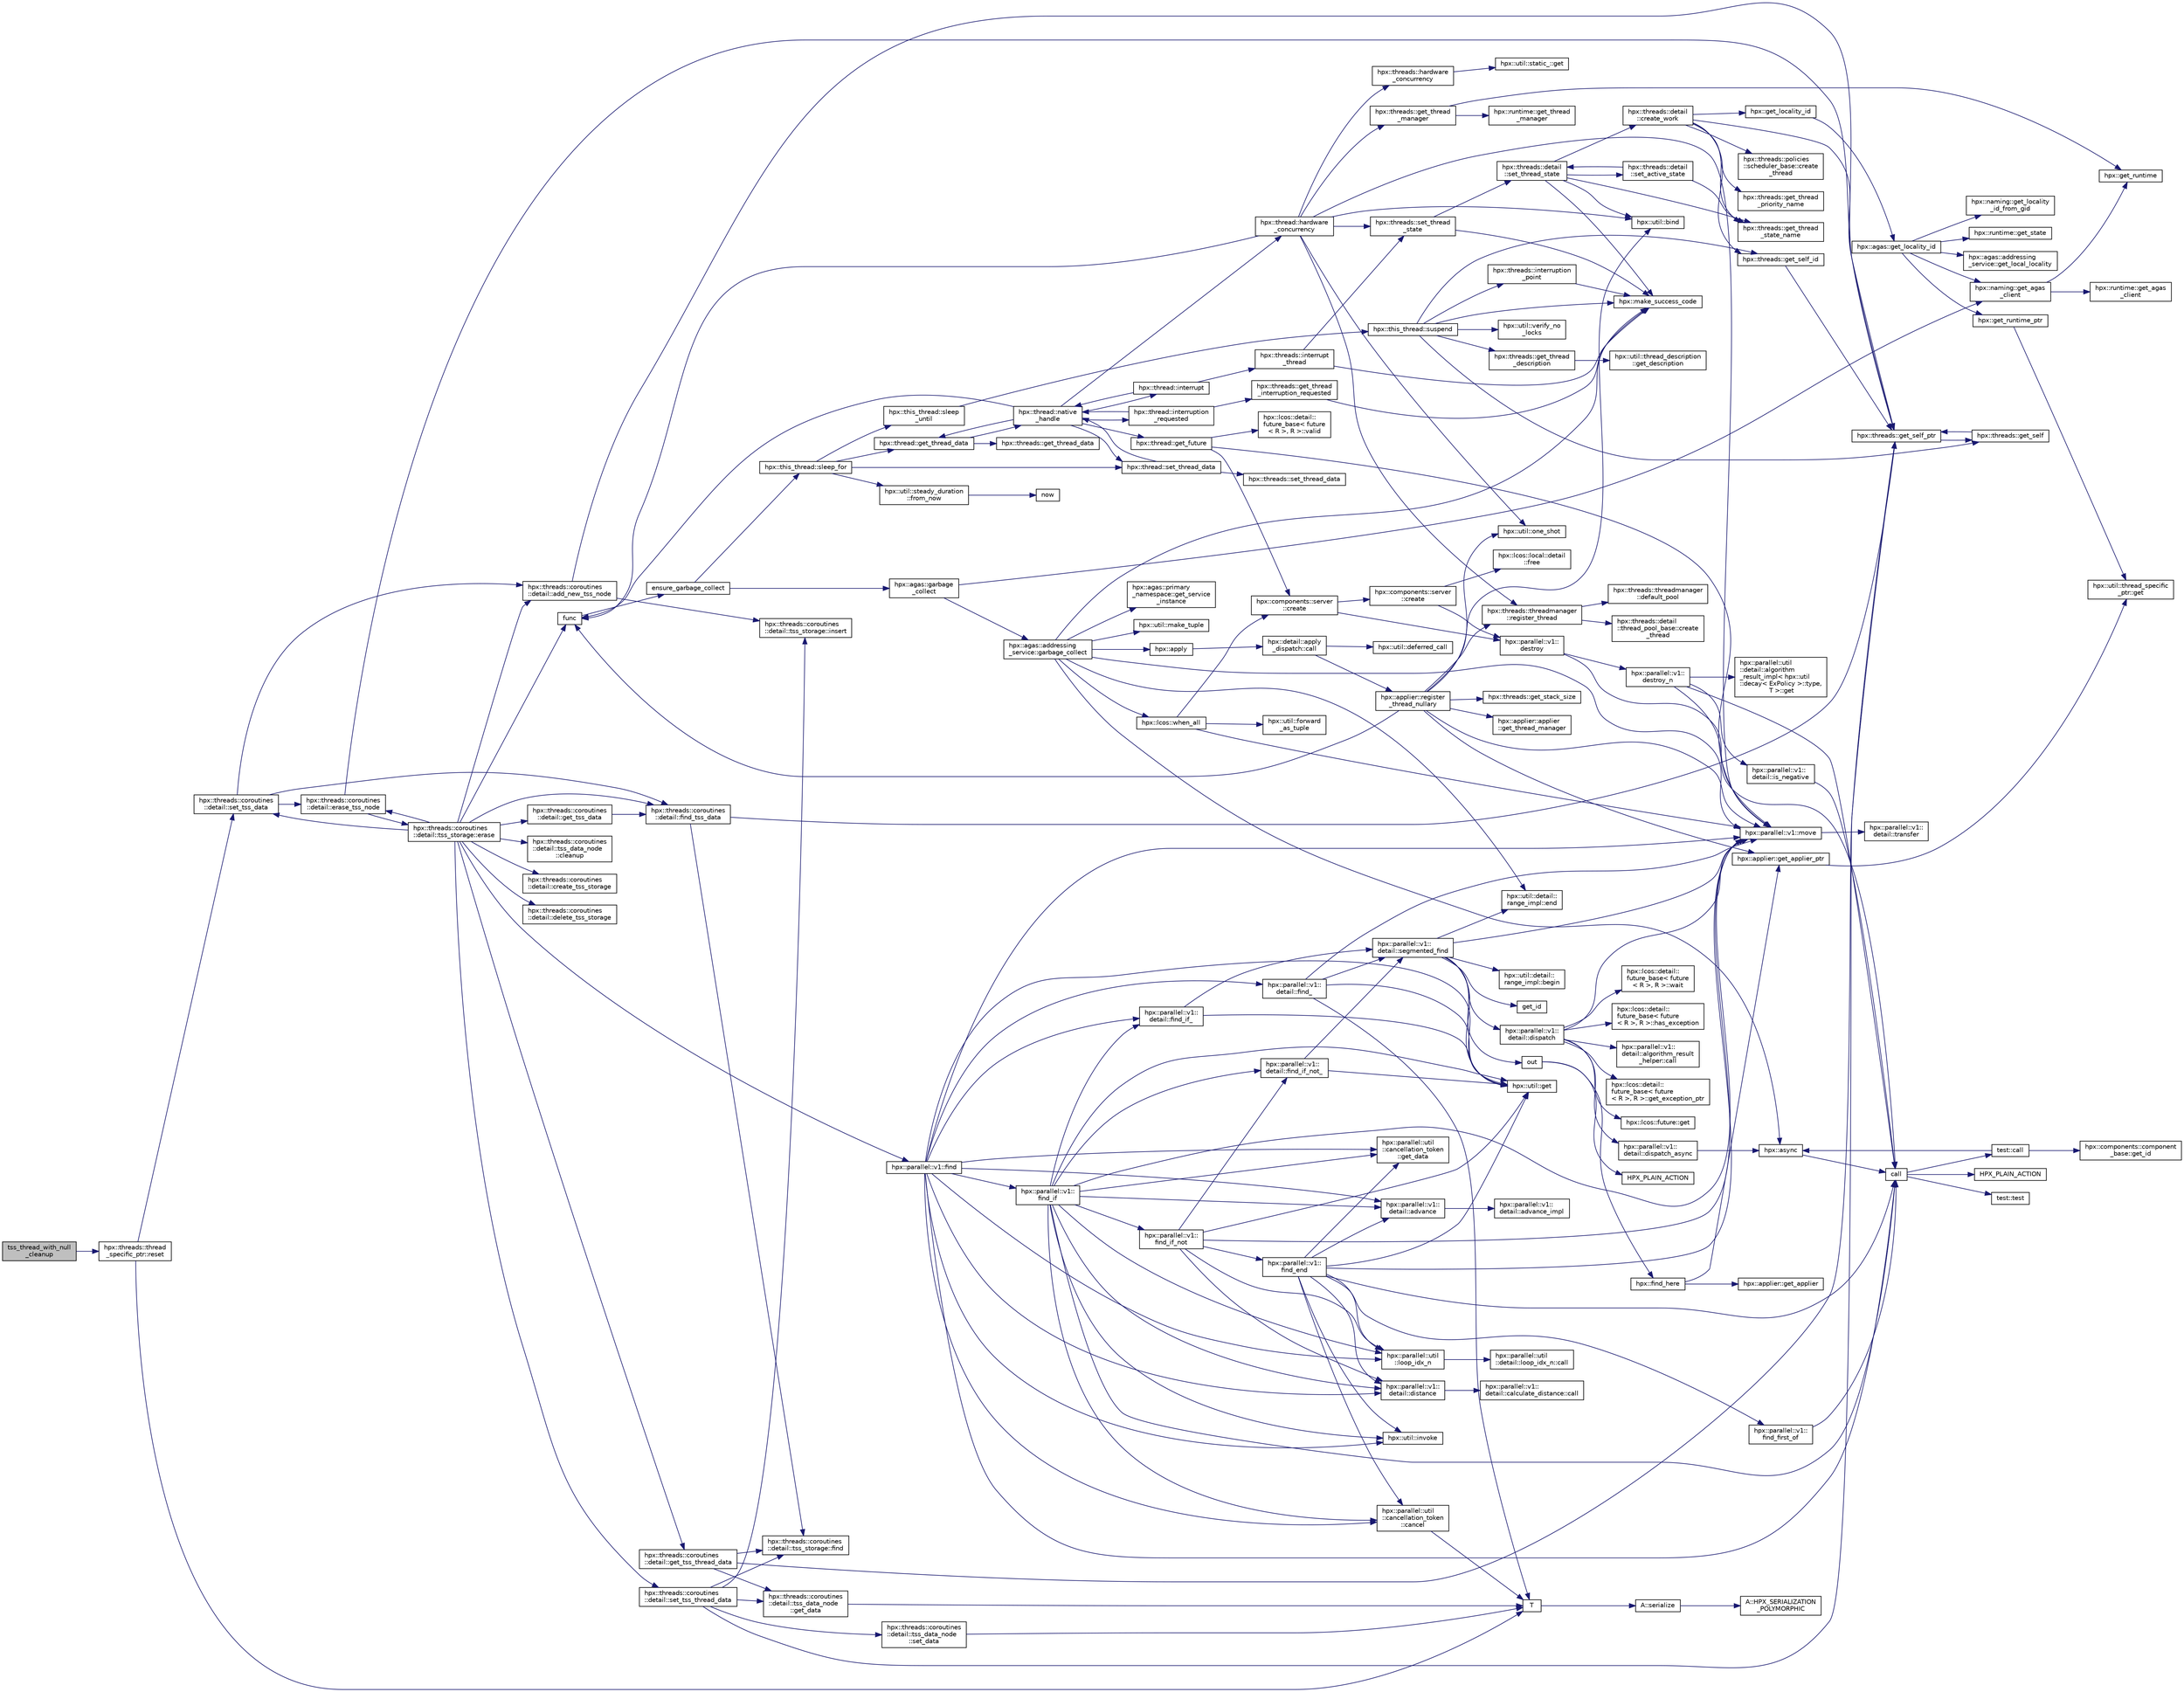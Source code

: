 digraph "tss_thread_with_null_cleanup"
{
  edge [fontname="Helvetica",fontsize="10",labelfontname="Helvetica",labelfontsize="10"];
  node [fontname="Helvetica",fontsize="10",shape=record];
  rankdir="LR";
  Node712 [label="tss_thread_with_null\l_cleanup",height=0.2,width=0.4,color="black", fillcolor="grey75", style="filled", fontcolor="black"];
  Node712 -> Node713 [color="midnightblue",fontsize="10",style="solid",fontname="Helvetica"];
  Node713 [label="hpx::threads::thread\l_specific_ptr::reset",height=0.2,width=0.4,color="black", fillcolor="white", style="filled",URL="$d1/dd4/classhpx_1_1threads_1_1thread__specific__ptr.html#af0654936c456eaf9700979a6b43a0c85"];
  Node713 -> Node714 [color="midnightblue",fontsize="10",style="solid",fontname="Helvetica"];
  Node714 [label="T",height=0.2,width=0.4,color="black", fillcolor="white", style="filled",URL="$db/d33/polymorphic__semiintrusive__template_8cpp.html#ad187658f9cb91c1312b39ae7e896f1ea"];
  Node714 -> Node715 [color="midnightblue",fontsize="10",style="solid",fontname="Helvetica"];
  Node715 [label="A::serialize",height=0.2,width=0.4,color="black", fillcolor="white", style="filled",URL="$d7/da0/struct_a.html#a5f5c287cf471e274ed9dda0da1592212"];
  Node715 -> Node716 [color="midnightblue",fontsize="10",style="solid",fontname="Helvetica"];
  Node716 [label="A::HPX_SERIALIZATION\l_POLYMORPHIC",height=0.2,width=0.4,color="black", fillcolor="white", style="filled",URL="$d7/da0/struct_a.html#ada978cc156cebbafddb1f3aa4c01918c"];
  Node713 -> Node717 [color="midnightblue",fontsize="10",style="solid",fontname="Helvetica"];
  Node717 [label="hpx::threads::coroutines\l::detail::set_tss_data",height=0.2,width=0.4,color="black", fillcolor="white", style="filled",URL="$d2/dfe/namespacehpx_1_1threads_1_1coroutines_1_1detail.html#a85126f59ca3809c64cfcfcae99429a67"];
  Node717 -> Node718 [color="midnightblue",fontsize="10",style="solid",fontname="Helvetica"];
  Node718 [label="hpx::threads::coroutines\l::detail::find_tss_data",height=0.2,width=0.4,color="black", fillcolor="white", style="filled",URL="$d2/dfe/namespacehpx_1_1threads_1_1coroutines_1_1detail.html#a14055ceaf3d92ffac50d6bccb0146b8f"];
  Node718 -> Node719 [color="midnightblue",fontsize="10",style="solid",fontname="Helvetica"];
  Node719 [label="hpx::threads::get_self_ptr",height=0.2,width=0.4,color="black", fillcolor="white", style="filled",URL="$d7/d28/namespacehpx_1_1threads.html#a22877ae347ad884cde3a51397dad6c53"];
  Node719 -> Node720 [color="midnightblue",fontsize="10",style="solid",fontname="Helvetica"];
  Node720 [label="hpx::threads::get_self",height=0.2,width=0.4,color="black", fillcolor="white", style="filled",URL="$d7/d28/namespacehpx_1_1threads.html#a07daf4d6d29233f20d66d41ab7b5b8e8"];
  Node720 -> Node719 [color="midnightblue",fontsize="10",style="solid",fontname="Helvetica"];
  Node718 -> Node721 [color="midnightblue",fontsize="10",style="solid",fontname="Helvetica"];
  Node721 [label="hpx::threads::coroutines\l::detail::tss_storage::find",height=0.2,width=0.4,color="black", fillcolor="white", style="filled",URL="$d3/dbe/classhpx_1_1threads_1_1coroutines_1_1detail_1_1tss__storage.html#a007cc7a95b6bd8b8b88bc2ac4371e718"];
  Node717 -> Node722 [color="midnightblue",fontsize="10",style="solid",fontname="Helvetica"];
  Node722 [label="hpx::threads::coroutines\l::detail::erase_tss_node",height=0.2,width=0.4,color="black", fillcolor="white", style="filled",URL="$d2/dfe/namespacehpx_1_1threads_1_1coroutines_1_1detail.html#a0015b3872ea3c32ecfdc3da42ce132e8"];
  Node722 -> Node719 [color="midnightblue",fontsize="10",style="solid",fontname="Helvetica"];
  Node722 -> Node723 [color="midnightblue",fontsize="10",style="solid",fontname="Helvetica"];
  Node723 [label="hpx::threads::coroutines\l::detail::tss_storage::erase",height=0.2,width=0.4,color="black", fillcolor="white", style="filled",URL="$d3/dbe/classhpx_1_1threads_1_1coroutines_1_1detail_1_1tss__storage.html#a451f63a99f268755c501200b504e8058"];
  Node723 -> Node724 [color="midnightblue",fontsize="10",style="solid",fontname="Helvetica"];
  Node724 [label="hpx::parallel::v1::find",height=0.2,width=0.4,color="black", fillcolor="white", style="filled",URL="$db/db9/namespacehpx_1_1parallel_1_1v1.html#a76c5f5c453899c36a61bfa76425b007a"];
  Node724 -> Node725 [color="midnightblue",fontsize="10",style="solid",fontname="Helvetica"];
  Node725 [label="hpx::parallel::v1::\ldetail::find_",height=0.2,width=0.4,color="black", fillcolor="white", style="filled",URL="$d2/ddd/namespacehpx_1_1parallel_1_1v1_1_1detail.html#a416bb6065d1ffe0f54a4da32c452ece3"];
  Node725 -> Node726 [color="midnightblue",fontsize="10",style="solid",fontname="Helvetica"];
  Node726 [label="hpx::util::get",height=0.2,width=0.4,color="black", fillcolor="white", style="filled",URL="$df/dad/namespacehpx_1_1util.html#a5cbd3c41f03f4d4acaedaa4777e3cc02"];
  Node725 -> Node727 [color="midnightblue",fontsize="10",style="solid",fontname="Helvetica"];
  Node727 [label="hpx::parallel::v1::\ldetail::segmented_find",height=0.2,width=0.4,color="black", fillcolor="white", style="filled",URL="$d2/ddd/namespacehpx_1_1parallel_1_1v1_1_1detail.html#a7f37c815b51093d10c3ee3e3bb44280f"];
  Node727 -> Node728 [color="midnightblue",fontsize="10",style="solid",fontname="Helvetica"];
  Node728 [label="hpx::util::detail::\lrange_impl::end",height=0.2,width=0.4,color="black", fillcolor="white", style="filled",URL="$d4/d4a/namespacehpx_1_1util_1_1detail_1_1range__impl.html#afb2ea48b0902f52ee4d8b764807b4316"];
  Node727 -> Node729 [color="midnightblue",fontsize="10",style="solid",fontname="Helvetica"];
  Node729 [label="out",height=0.2,width=0.4,color="black", fillcolor="white", style="filled",URL="$d5/d69/wait__all__hang__1946_8cpp.html#ae95890c5079ed07d292e9e2c1b187e97"];
  Node729 -> Node730 [color="midnightblue",fontsize="10",style="solid",fontname="Helvetica"];
  Node730 [label="hpx::find_here",height=0.2,width=0.4,color="black", fillcolor="white", style="filled",URL="$d8/d83/namespacehpx.html#af07c1b6e26bcdfb1138643a1a2133cf4",tooltip="Return the global id representing this locality. "];
  Node730 -> Node731 [color="midnightblue",fontsize="10",style="solid",fontname="Helvetica"];
  Node731 [label="hpx::applier::get_applier_ptr",height=0.2,width=0.4,color="black", fillcolor="white", style="filled",URL="$d8/dcb/namespacehpx_1_1applier.html#a617483cf2b77ad3a0aa428ade7b35299"];
  Node731 -> Node732 [color="midnightblue",fontsize="10",style="solid",fontname="Helvetica"];
  Node732 [label="hpx::util::thread_specific\l_ptr::get",height=0.2,width=0.4,color="black", fillcolor="white", style="filled",URL="$d4/d4c/structhpx_1_1util_1_1thread__specific__ptr.html#a3b27d8520710478aa41d1f74206bdba9"];
  Node730 -> Node733 [color="midnightblue",fontsize="10",style="solid",fontname="Helvetica"];
  Node733 [label="hpx::applier::get_applier",height=0.2,width=0.4,color="black", fillcolor="white", style="filled",URL="$d8/dcb/namespacehpx_1_1applier.html#aba1147ab54a476403b37f20a39b1e239"];
  Node729 -> Node734 [color="midnightblue",fontsize="10",style="solid",fontname="Helvetica"];
  Node734 [label="HPX_PLAIN_ACTION",height=0.2,width=0.4,color="black", fillcolor="white", style="filled",URL="$d5/d69/wait__all__hang__1946_8cpp.html#ac9bd456810a9b90073efb27cea0b1cc0"];
  Node727 -> Node735 [color="midnightblue",fontsize="10",style="solid",fontname="Helvetica"];
  Node735 [label="hpx::parallel::v1::\ldetail::dispatch",height=0.2,width=0.4,color="black", fillcolor="white", style="filled",URL="$d2/ddd/namespacehpx_1_1parallel_1_1v1_1_1detail.html#aea51ad9969d06776535d3c974216f8d0"];
  Node735 -> Node736 [color="midnightblue",fontsize="10",style="solid",fontname="Helvetica"];
  Node736 [label="hpx::parallel::v1::\ldetail::dispatch_async",height=0.2,width=0.4,color="black", fillcolor="white", style="filled",URL="$d2/ddd/namespacehpx_1_1parallel_1_1v1_1_1detail.html#a956a28c634619363658f6e201d6cc1b4"];
  Node736 -> Node737 [color="midnightblue",fontsize="10",style="solid",fontname="Helvetica"];
  Node737 [label="hpx::async",height=0.2,width=0.4,color="black", fillcolor="white", style="filled",URL="$d8/d83/namespacehpx.html#acb7d8e37b73b823956ce144f9a57eaa4"];
  Node737 -> Node738 [color="midnightblue",fontsize="10",style="solid",fontname="Helvetica"];
  Node738 [label="call",height=0.2,width=0.4,color="black", fillcolor="white", style="filled",URL="$d2/d67/promise__1620_8cpp.html#a58357f0b82bc761e1d0b9091ed563a70"];
  Node738 -> Node739 [color="midnightblue",fontsize="10",style="solid",fontname="Helvetica"];
  Node739 [label="test::test",height=0.2,width=0.4,color="black", fillcolor="white", style="filled",URL="$d8/d89/structtest.html#ab42d5ece712d716b04cb3f686f297a26"];
  Node738 -> Node740 [color="midnightblue",fontsize="10",style="solid",fontname="Helvetica"];
  Node740 [label="HPX_PLAIN_ACTION",height=0.2,width=0.4,color="black", fillcolor="white", style="filled",URL="$d2/d67/promise__1620_8cpp.html#ab96aab827a4b1fcaf66cfe0ba83fef23"];
  Node738 -> Node741 [color="midnightblue",fontsize="10",style="solid",fontname="Helvetica"];
  Node741 [label="test::call",height=0.2,width=0.4,color="black", fillcolor="white", style="filled",URL="$d8/d89/structtest.html#aeb29e7ed6518b9426ccf1344c52620ae"];
  Node741 -> Node737 [color="midnightblue",fontsize="10",style="solid",fontname="Helvetica"];
  Node741 -> Node742 [color="midnightblue",fontsize="10",style="solid",fontname="Helvetica"];
  Node742 [label="hpx::components::component\l_base::get_id",height=0.2,width=0.4,color="black", fillcolor="white", style="filled",URL="$d2/de6/classhpx_1_1components_1_1component__base.html#a4c8fd93514039bdf01c48d66d82b19cd"];
  Node735 -> Node743 [color="midnightblue",fontsize="10",style="solid",fontname="Helvetica"];
  Node743 [label="hpx::lcos::detail::\lfuture_base\< future\l\< R \>, R \>::wait",height=0.2,width=0.4,color="black", fillcolor="white", style="filled",URL="$d5/dd7/classhpx_1_1lcos_1_1detail_1_1future__base.html#a028190ad98b2865e267745247b6b5ae8"];
  Node735 -> Node744 [color="midnightblue",fontsize="10",style="solid",fontname="Helvetica"];
  Node744 [label="hpx::lcos::detail::\lfuture_base\< future\l\< R \>, R \>::has_exception",height=0.2,width=0.4,color="black", fillcolor="white", style="filled",URL="$d5/dd7/classhpx_1_1lcos_1_1detail_1_1future__base.html#aa95b01f70ad95706ae420ff1db2e5b99"];
  Node735 -> Node745 [color="midnightblue",fontsize="10",style="solid",fontname="Helvetica"];
  Node745 [label="hpx::parallel::v1::\ldetail::algorithm_result\l_helper::call",height=0.2,width=0.4,color="black", fillcolor="white", style="filled",URL="$dd/db9/structhpx_1_1parallel_1_1v1_1_1detail_1_1algorithm__result__helper.html#abdcc26190b14b00b7337190689f022d7"];
  Node735 -> Node746 [color="midnightblue",fontsize="10",style="solid",fontname="Helvetica"];
  Node746 [label="hpx::lcos::detail::\lfuture_base\< future\l\< R \>, R \>::get_exception_ptr",height=0.2,width=0.4,color="black", fillcolor="white", style="filled",URL="$d5/dd7/classhpx_1_1lcos_1_1detail_1_1future__base.html#a03dca31d4505202a21d26554248bd744"];
  Node735 -> Node747 [color="midnightblue",fontsize="10",style="solid",fontname="Helvetica"];
  Node747 [label="hpx::parallel::v1::move",height=0.2,width=0.4,color="black", fillcolor="white", style="filled",URL="$db/db9/namespacehpx_1_1parallel_1_1v1.html#aa7c4ede081ce786c9d1eb1adff495cfc"];
  Node747 -> Node748 [color="midnightblue",fontsize="10",style="solid",fontname="Helvetica"];
  Node748 [label="hpx::parallel::v1::\ldetail::transfer",height=0.2,width=0.4,color="black", fillcolor="white", style="filled",URL="$d2/ddd/namespacehpx_1_1parallel_1_1v1_1_1detail.html#ab1b56a05e1885ca7cc7ffa1804dd2f3c"];
  Node735 -> Node749 [color="midnightblue",fontsize="10",style="solid",fontname="Helvetica"];
  Node749 [label="hpx::lcos::future::get",height=0.2,width=0.4,color="black", fillcolor="white", style="filled",URL="$d0/d33/classhpx_1_1lcos_1_1future.html#a8c28269486d5620ac48af349f17bb41c"];
  Node727 -> Node750 [color="midnightblue",fontsize="10",style="solid",fontname="Helvetica"];
  Node750 [label="get_id",height=0.2,width=0.4,color="black", fillcolor="white", style="filled",URL="$d8/d3c/simple__future__continuation_8cpp.html#a64b28a4bbb16e7f78fc14c60466ddd8d"];
  Node727 -> Node751 [color="midnightblue",fontsize="10",style="solid",fontname="Helvetica"];
  Node751 [label="hpx::util::detail::\lrange_impl::begin",height=0.2,width=0.4,color="black", fillcolor="white", style="filled",URL="$d4/d4a/namespacehpx_1_1util_1_1detail_1_1range__impl.html#a31e165df2b865cdd961f35ce938db41a"];
  Node727 -> Node726 [color="midnightblue",fontsize="10",style="solid",fontname="Helvetica"];
  Node727 -> Node747 [color="midnightblue",fontsize="10",style="solid",fontname="Helvetica"];
  Node725 -> Node747 [color="midnightblue",fontsize="10",style="solid",fontname="Helvetica"];
  Node725 -> Node714 [color="midnightblue",fontsize="10",style="solid",fontname="Helvetica"];
  Node724 -> Node747 [color="midnightblue",fontsize="10",style="solid",fontname="Helvetica"];
  Node724 -> Node752 [color="midnightblue",fontsize="10",style="solid",fontname="Helvetica"];
  Node752 [label="hpx::parallel::v1::\lfind_if",height=0.2,width=0.4,color="black", fillcolor="white", style="filled",URL="$db/db9/namespacehpx_1_1parallel_1_1v1.html#a1f66ab2a9b26ef5b5ed2c08194586b86"];
  Node752 -> Node753 [color="midnightblue",fontsize="10",style="solid",fontname="Helvetica"];
  Node753 [label="hpx::parallel::v1::\ldetail::find_if_",height=0.2,width=0.4,color="black", fillcolor="white", style="filled",URL="$d2/ddd/namespacehpx_1_1parallel_1_1v1_1_1detail.html#a27a6efa17deb9853d278e8c4ca8b78e8"];
  Node753 -> Node726 [color="midnightblue",fontsize="10",style="solid",fontname="Helvetica"];
  Node753 -> Node727 [color="midnightblue",fontsize="10",style="solid",fontname="Helvetica"];
  Node752 -> Node754 [color="midnightblue",fontsize="10",style="solid",fontname="Helvetica"];
  Node754 [label="hpx::parallel::v1::\lfind_if_not",height=0.2,width=0.4,color="black", fillcolor="white", style="filled",URL="$db/db9/namespacehpx_1_1parallel_1_1v1.html#ac7aaee4759c37f4d0e83b51f313aa28d"];
  Node754 -> Node755 [color="midnightblue",fontsize="10",style="solid",fontname="Helvetica"];
  Node755 [label="hpx::parallel::v1::\ldetail::find_if_not_",height=0.2,width=0.4,color="black", fillcolor="white", style="filled",URL="$d2/ddd/namespacehpx_1_1parallel_1_1v1_1_1detail.html#aafbf827b88ba9787c515b4abefa8afaf"];
  Node755 -> Node726 [color="midnightblue",fontsize="10",style="solid",fontname="Helvetica"];
  Node755 -> Node727 [color="midnightblue",fontsize="10",style="solid",fontname="Helvetica"];
  Node754 -> Node756 [color="midnightblue",fontsize="10",style="solid",fontname="Helvetica"];
  Node756 [label="hpx::parallel::v1::\lfind_end",height=0.2,width=0.4,color="black", fillcolor="white", style="filled",URL="$db/db9/namespacehpx_1_1parallel_1_1v1.html#a26511ec61e75971d7c4c15c021548f9d"];
  Node756 -> Node738 [color="midnightblue",fontsize="10",style="solid",fontname="Helvetica"];
  Node756 -> Node757 [color="midnightblue",fontsize="10",style="solid",fontname="Helvetica"];
  Node757 [label="hpx::parallel::v1::\lfind_first_of",height=0.2,width=0.4,color="black", fillcolor="white", style="filled",URL="$db/db9/namespacehpx_1_1parallel_1_1v1.html#a988f5accc11d8cef97afdbc5470a9351"];
  Node757 -> Node738 [color="midnightblue",fontsize="10",style="solid",fontname="Helvetica"];
  Node756 -> Node758 [color="midnightblue",fontsize="10",style="solid",fontname="Helvetica"];
  Node758 [label="hpx::util::invoke",height=0.2,width=0.4,color="black", fillcolor="white", style="filled",URL="$df/dad/namespacehpx_1_1util.html#a9ed3f52b36e725e476dbf5099134ed3d"];
  Node756 -> Node759 [color="midnightblue",fontsize="10",style="solid",fontname="Helvetica"];
  Node759 [label="hpx::parallel::v1::\ldetail::distance",height=0.2,width=0.4,color="black", fillcolor="white", style="filled",URL="$d2/ddd/namespacehpx_1_1parallel_1_1v1_1_1detail.html#a6bea3c6a5f470cad11f27ee6bab4a33f"];
  Node759 -> Node760 [color="midnightblue",fontsize="10",style="solid",fontname="Helvetica"];
  Node760 [label="hpx::parallel::v1::\ldetail::calculate_distance::call",height=0.2,width=0.4,color="black", fillcolor="white", style="filled",URL="$db/dfa/structhpx_1_1parallel_1_1v1_1_1detail_1_1calculate__distance.html#a950a6627830a7d019ac0e734b0a447bf"];
  Node756 -> Node726 [color="midnightblue",fontsize="10",style="solid",fontname="Helvetica"];
  Node756 -> Node747 [color="midnightblue",fontsize="10",style="solid",fontname="Helvetica"];
  Node756 -> Node761 [color="midnightblue",fontsize="10",style="solid",fontname="Helvetica"];
  Node761 [label="hpx::parallel::util\l::loop_idx_n",height=0.2,width=0.4,color="black", fillcolor="white", style="filled",URL="$df/dc6/namespacehpx_1_1parallel_1_1util.html#a5ead56022529c79b23199382a2dc7766"];
  Node761 -> Node762 [color="midnightblue",fontsize="10",style="solid",fontname="Helvetica"];
  Node762 [label="hpx::parallel::util\l::detail::loop_idx_n::call",height=0.2,width=0.4,color="black", fillcolor="white", style="filled",URL="$d1/d45/structhpx_1_1parallel_1_1util_1_1detail_1_1loop__idx__n.html#a6cf1cdf1c2db703be4edd390846da01a"];
  Node756 -> Node763 [color="midnightblue",fontsize="10",style="solid",fontname="Helvetica"];
  Node763 [label="hpx::parallel::util\l::cancellation_token\l::cancel",height=0.2,width=0.4,color="black", fillcolor="white", style="filled",URL="$d7/dc1/classhpx_1_1parallel_1_1util_1_1cancellation__token.html#a7c04c9ed73eaa872cfd6b72b52922796"];
  Node763 -> Node714 [color="midnightblue",fontsize="10",style="solid",fontname="Helvetica"];
  Node756 -> Node764 [color="midnightblue",fontsize="10",style="solid",fontname="Helvetica"];
  Node764 [label="hpx::parallel::util\l::cancellation_token\l::get_data",height=0.2,width=0.4,color="black", fillcolor="white", style="filled",URL="$d7/dc1/classhpx_1_1parallel_1_1util_1_1cancellation__token.html#a63ec3c9e5287d23c9e9d4ce1777e49d2"];
  Node756 -> Node765 [color="midnightblue",fontsize="10",style="solid",fontname="Helvetica"];
  Node765 [label="hpx::parallel::v1::\ldetail::advance",height=0.2,width=0.4,color="black", fillcolor="white", style="filled",URL="$d2/ddd/namespacehpx_1_1parallel_1_1v1_1_1detail.html#ad9fca7bce7b3e3c32302967ffc1fb4a4"];
  Node765 -> Node766 [color="midnightblue",fontsize="10",style="solid",fontname="Helvetica"];
  Node766 [label="hpx::parallel::v1::\ldetail::advance_impl",height=0.2,width=0.4,color="black", fillcolor="white", style="filled",URL="$d2/ddd/namespacehpx_1_1parallel_1_1v1_1_1detail.html#ad4fa62ca115927187e4063b65ee5f317"];
  Node754 -> Node759 [color="midnightblue",fontsize="10",style="solid",fontname="Helvetica"];
  Node754 -> Node726 [color="midnightblue",fontsize="10",style="solid",fontname="Helvetica"];
  Node754 -> Node747 [color="midnightblue",fontsize="10",style="solid",fontname="Helvetica"];
  Node754 -> Node761 [color="midnightblue",fontsize="10",style="solid",fontname="Helvetica"];
  Node752 -> Node758 [color="midnightblue",fontsize="10",style="solid",fontname="Helvetica"];
  Node752 -> Node759 [color="midnightblue",fontsize="10",style="solid",fontname="Helvetica"];
  Node752 -> Node726 [color="midnightblue",fontsize="10",style="solid",fontname="Helvetica"];
  Node752 -> Node747 [color="midnightblue",fontsize="10",style="solid",fontname="Helvetica"];
  Node752 -> Node761 [color="midnightblue",fontsize="10",style="solid",fontname="Helvetica"];
  Node752 -> Node763 [color="midnightblue",fontsize="10",style="solid",fontname="Helvetica"];
  Node752 -> Node764 [color="midnightblue",fontsize="10",style="solid",fontname="Helvetica"];
  Node752 -> Node765 [color="midnightblue",fontsize="10",style="solid",fontname="Helvetica"];
  Node752 -> Node755 [color="midnightblue",fontsize="10",style="solid",fontname="Helvetica"];
  Node752 -> Node738 [color="midnightblue",fontsize="10",style="solid",fontname="Helvetica"];
  Node724 -> Node759 [color="midnightblue",fontsize="10",style="solid",fontname="Helvetica"];
  Node724 -> Node726 [color="midnightblue",fontsize="10",style="solid",fontname="Helvetica"];
  Node724 -> Node761 [color="midnightblue",fontsize="10",style="solid",fontname="Helvetica"];
  Node724 -> Node758 [color="midnightblue",fontsize="10",style="solid",fontname="Helvetica"];
  Node724 -> Node763 [color="midnightblue",fontsize="10",style="solid",fontname="Helvetica"];
  Node724 -> Node764 [color="midnightblue",fontsize="10",style="solid",fontname="Helvetica"];
  Node724 -> Node765 [color="midnightblue",fontsize="10",style="solid",fontname="Helvetica"];
  Node724 -> Node753 [color="midnightblue",fontsize="10",style="solid",fontname="Helvetica"];
  Node724 -> Node738 [color="midnightblue",fontsize="10",style="solid",fontname="Helvetica"];
  Node723 -> Node767 [color="midnightblue",fontsize="10",style="solid",fontname="Helvetica"];
  Node767 [label="hpx::threads::coroutines\l::detail::tss_data_node\l::cleanup",height=0.2,width=0.4,color="black", fillcolor="white", style="filled",URL="$d3/db5/structhpx_1_1threads_1_1coroutines_1_1detail_1_1tss__data__node.html#acb05375e6429cc7a5911ce85ed6ccb00"];
  Node723 -> Node718 [color="midnightblue",fontsize="10",style="solid",fontname="Helvetica"];
  Node723 -> Node768 [color="midnightblue",fontsize="10",style="solid",fontname="Helvetica"];
  Node768 [label="hpx::threads::coroutines\l::detail::get_tss_data",height=0.2,width=0.4,color="black", fillcolor="white", style="filled",URL="$d2/dfe/namespacehpx_1_1threads_1_1coroutines_1_1detail.html#a4ec8980db973eb7587560ad72673c968"];
  Node768 -> Node718 [color="midnightblue",fontsize="10",style="solid",fontname="Helvetica"];
  Node723 -> Node769 [color="midnightblue",fontsize="10",style="solid",fontname="Helvetica"];
  Node769 [label="hpx::threads::coroutines\l::detail::add_new_tss_node",height=0.2,width=0.4,color="black", fillcolor="white", style="filled",URL="$d2/dfe/namespacehpx_1_1threads_1_1coroutines_1_1detail.html#a578a59c0855378272b9a44eee04a7102"];
  Node769 -> Node719 [color="midnightblue",fontsize="10",style="solid",fontname="Helvetica"];
  Node769 -> Node770 [color="midnightblue",fontsize="10",style="solid",fontname="Helvetica"];
  Node770 [label="hpx::threads::coroutines\l::detail::tss_storage::insert",height=0.2,width=0.4,color="black", fillcolor="white", style="filled",URL="$d3/dbe/classhpx_1_1threads_1_1coroutines_1_1detail_1_1tss__storage.html#a78862307d6f3e3dd3e847815bfa67dba"];
  Node723 -> Node771 [color="midnightblue",fontsize="10",style="solid",fontname="Helvetica"];
  Node771 [label="func",height=0.2,width=0.4,color="black", fillcolor="white", style="filled",URL="$d8/dfd/id__type__ref__counting__1032_8cpp.html#ab811b86ea5107ffb3351fcaa29d2c652"];
  Node771 -> Node772 [color="midnightblue",fontsize="10",style="solid",fontname="Helvetica"];
  Node772 [label="ensure_garbage_collect",height=0.2,width=0.4,color="black", fillcolor="white", style="filled",URL="$d8/dfd/id__type__ref__counting__1032_8cpp.html#a5264b94bf7c262ac0e521fb290d476d5"];
  Node772 -> Node773 [color="midnightblue",fontsize="10",style="solid",fontname="Helvetica"];
  Node773 [label="hpx::this_thread::sleep_for",height=0.2,width=0.4,color="black", fillcolor="white", style="filled",URL="$d9/d52/namespacehpx_1_1this__thread.html#afc042a5a5fa52eef2d1d177a343435cf"];
  Node773 -> Node774 [color="midnightblue",fontsize="10",style="solid",fontname="Helvetica"];
  Node774 [label="hpx::this_thread::sleep\l_until",height=0.2,width=0.4,color="black", fillcolor="white", style="filled",URL="$d9/d52/namespacehpx_1_1this__thread.html#ae12a853980115b23ff0ab8ca06622658"];
  Node774 -> Node775 [color="midnightblue",fontsize="10",style="solid",fontname="Helvetica"];
  Node775 [label="hpx::this_thread::suspend",height=0.2,width=0.4,color="black", fillcolor="white", style="filled",URL="$d9/d52/namespacehpx_1_1this__thread.html#aca220026fb3014c0881d129fe31c0073"];
  Node775 -> Node720 [color="midnightblue",fontsize="10",style="solid",fontname="Helvetica"];
  Node775 -> Node776 [color="midnightblue",fontsize="10",style="solid",fontname="Helvetica"];
  Node776 [label="hpx::threads::get_self_id",height=0.2,width=0.4,color="black", fillcolor="white", style="filled",URL="$d7/d28/namespacehpx_1_1threads.html#afafe0f900b9fac3d4ed3c747625c1cfe"];
  Node776 -> Node719 [color="midnightblue",fontsize="10",style="solid",fontname="Helvetica"];
  Node775 -> Node777 [color="midnightblue",fontsize="10",style="solid",fontname="Helvetica"];
  Node777 [label="hpx::threads::interruption\l_point",height=0.2,width=0.4,color="black", fillcolor="white", style="filled",URL="$d7/d28/namespacehpx_1_1threads.html#ada6ec56a12b050707311d8c628089059"];
  Node777 -> Node778 [color="midnightblue",fontsize="10",style="solid",fontname="Helvetica"];
  Node778 [label="hpx::make_success_code",height=0.2,width=0.4,color="black", fillcolor="white", style="filled",URL="$d8/d83/namespacehpx.html#a0e8512a8f49e2a6c8185061181419d8f",tooltip="Returns error_code(hpx::success, \"success\", mode). "];
  Node775 -> Node779 [color="midnightblue",fontsize="10",style="solid",fontname="Helvetica"];
  Node779 [label="hpx::util::verify_no\l_locks",height=0.2,width=0.4,color="black", fillcolor="white", style="filled",URL="$df/dad/namespacehpx_1_1util.html#ae0e1837ee6f09b79b26c2e788d2e9fc9"];
  Node775 -> Node780 [color="midnightblue",fontsize="10",style="solid",fontname="Helvetica"];
  Node780 [label="hpx::threads::get_thread\l_description",height=0.2,width=0.4,color="black", fillcolor="white", style="filled",URL="$d7/d28/namespacehpx_1_1threads.html#a42fc18a7a680f4e8bc633a4b4c956701"];
  Node780 -> Node781 [color="midnightblue",fontsize="10",style="solid",fontname="Helvetica"];
  Node781 [label="hpx::util::thread_description\l::get_description",height=0.2,width=0.4,color="black", fillcolor="white", style="filled",URL="$df/d9e/structhpx_1_1util_1_1thread__description.html#a8c834e14eca6eb228188022577f9f952"];
  Node775 -> Node778 [color="midnightblue",fontsize="10",style="solid",fontname="Helvetica"];
  Node773 -> Node782 [color="midnightblue",fontsize="10",style="solid",fontname="Helvetica"];
  Node782 [label="hpx::util::steady_duration\l::from_now",height=0.2,width=0.4,color="black", fillcolor="white", style="filled",URL="$d9/d4f/classhpx_1_1util_1_1steady__duration.html#a0132206d767cd0f7395507b40111a153"];
  Node782 -> Node783 [color="midnightblue",fontsize="10",style="solid",fontname="Helvetica"];
  Node783 [label="now",height=0.2,width=0.4,color="black", fillcolor="white", style="filled",URL="$de/db3/1d__stencil__1__omp_8cpp.html#a89e9667753dccfac455bd37a7a3a7b16"];
  Node773 -> Node784 [color="midnightblue",fontsize="10",style="solid",fontname="Helvetica"];
  Node784 [label="hpx::thread::get_thread_data",height=0.2,width=0.4,color="black", fillcolor="white", style="filled",URL="$de/d9b/classhpx_1_1thread.html#a4535ef82cec3b953d2c941d20e3e3904"];
  Node784 -> Node785 [color="midnightblue",fontsize="10",style="solid",fontname="Helvetica"];
  Node785 [label="hpx::threads::get_thread_data",height=0.2,width=0.4,color="black", fillcolor="white", style="filled",URL="$d7/d28/namespacehpx_1_1threads.html#a8737931ff6303807225f735b2b384ae4"];
  Node784 -> Node786 [color="midnightblue",fontsize="10",style="solid",fontname="Helvetica"];
  Node786 [label="hpx::thread::native\l_handle",height=0.2,width=0.4,color="black", fillcolor="white", style="filled",URL="$de/d9b/classhpx_1_1thread.html#acf48190d264ab64c1c4ec99d0b421b5a"];
  Node786 -> Node787 [color="midnightblue",fontsize="10",style="solid",fontname="Helvetica"];
  Node787 [label="hpx::thread::hardware\l_concurrency",height=0.2,width=0.4,color="black", fillcolor="white", style="filled",URL="$de/d9b/classhpx_1_1thread.html#a8e4fff210e02485ba493bc3a2a956c03"];
  Node787 -> Node788 [color="midnightblue",fontsize="10",style="solid",fontname="Helvetica"];
  Node788 [label="hpx::threads::hardware\l_concurrency",height=0.2,width=0.4,color="black", fillcolor="white", style="filled",URL="$d7/d28/namespacehpx_1_1threads.html#aa8752a235478d2ad7b5ac467b63ab527"];
  Node788 -> Node789 [color="midnightblue",fontsize="10",style="solid",fontname="Helvetica"];
  Node789 [label="hpx::util::static_::get",height=0.2,width=0.4,color="black", fillcolor="white", style="filled",URL="$d3/dbb/structhpx_1_1util_1_1static__.html#a2967c633948a3bf17a3b5405ef5a8318"];
  Node787 -> Node771 [color="midnightblue",fontsize="10",style="solid",fontname="Helvetica"];
  Node787 -> Node790 [color="midnightblue",fontsize="10",style="solid",fontname="Helvetica"];
  Node790 [label="hpx::util::bind",height=0.2,width=0.4,color="black", fillcolor="white", style="filled",URL="$df/dad/namespacehpx_1_1util.html#ad844caedf82a0173d6909d910c3e48c6"];
  Node787 -> Node791 [color="midnightblue",fontsize="10",style="solid",fontname="Helvetica"];
  Node791 [label="hpx::util::one_shot",height=0.2,width=0.4,color="black", fillcolor="white", style="filled",URL="$df/dad/namespacehpx_1_1util.html#a273e61be42a72415291e0ec0a4f28c7a"];
  Node787 -> Node747 [color="midnightblue",fontsize="10",style="solid",fontname="Helvetica"];
  Node787 -> Node792 [color="midnightblue",fontsize="10",style="solid",fontname="Helvetica"];
  Node792 [label="hpx::threads::get_thread\l_manager",height=0.2,width=0.4,color="black", fillcolor="white", style="filled",URL="$d7/d28/namespacehpx_1_1threads.html#a076973c3a53beadde7d967e22c4f6cce"];
  Node792 -> Node793 [color="midnightblue",fontsize="10",style="solid",fontname="Helvetica"];
  Node793 [label="hpx::get_runtime",height=0.2,width=0.4,color="black", fillcolor="white", style="filled",URL="$d8/d83/namespacehpx.html#aef902cc6c7dd3b9fbadf34d1e850a070"];
  Node792 -> Node794 [color="midnightblue",fontsize="10",style="solid",fontname="Helvetica"];
  Node794 [label="hpx::runtime::get_thread\l_manager",height=0.2,width=0.4,color="black", fillcolor="white", style="filled",URL="$d0/d7b/classhpx_1_1runtime.html#a865b12d57fcd44a8d3dda3e35414f563"];
  Node787 -> Node795 [color="midnightblue",fontsize="10",style="solid",fontname="Helvetica"];
  Node795 [label="hpx::threads::threadmanager\l::register_thread",height=0.2,width=0.4,color="black", fillcolor="white", style="filled",URL="$d5/daa/classhpx_1_1threads_1_1threadmanager.html#a7f79c7578e08a60ca45eb276ce8133d8"];
  Node795 -> Node796 [color="midnightblue",fontsize="10",style="solid",fontname="Helvetica"];
  Node796 [label="hpx::threads::threadmanager\l::default_pool",height=0.2,width=0.4,color="black", fillcolor="white", style="filled",URL="$d5/daa/classhpx_1_1threads_1_1threadmanager.html#a851f067d03b5dd1c5e6a9a6a841e05df"];
  Node795 -> Node797 [color="midnightblue",fontsize="10",style="solid",fontname="Helvetica"];
  Node797 [label="hpx::threads::detail\l::thread_pool_base::create\l_thread",height=0.2,width=0.4,color="black", fillcolor="white", style="filled",URL="$de/dae/classhpx_1_1threads_1_1detail_1_1thread__pool__base.html#ad35d3779eef6f4528e62a26d71b34b34"];
  Node787 -> Node798 [color="midnightblue",fontsize="10",style="solid",fontname="Helvetica"];
  Node798 [label="hpx::threads::set_thread\l_state",height=0.2,width=0.4,color="black", fillcolor="white", style="filled",URL="$d7/d28/namespacehpx_1_1threads.html#ac0690ad16ad778bcc79dcd727cc33025",tooltip="Set the thread state of the thread referenced by the thread_id id. "];
  Node798 -> Node778 [color="midnightblue",fontsize="10",style="solid",fontname="Helvetica"];
  Node798 -> Node799 [color="midnightblue",fontsize="10",style="solid",fontname="Helvetica"];
  Node799 [label="hpx::threads::detail\l::set_thread_state",height=0.2,width=0.4,color="black", fillcolor="white", style="filled",URL="$d2/dd1/namespacehpx_1_1threads_1_1detail.html#af85ddc854c4a149bf1738eb1b111b9ab"];
  Node799 -> Node800 [color="midnightblue",fontsize="10",style="solid",fontname="Helvetica"];
  Node800 [label="hpx::threads::get_thread\l_state_name",height=0.2,width=0.4,color="black", fillcolor="white", style="filled",URL="$d7/d28/namespacehpx_1_1threads.html#a26f91ea8d2195f165c033241c5cd11db"];
  Node799 -> Node778 [color="midnightblue",fontsize="10",style="solid",fontname="Helvetica"];
  Node799 -> Node790 [color="midnightblue",fontsize="10",style="solid",fontname="Helvetica"];
  Node799 -> Node801 [color="midnightblue",fontsize="10",style="solid",fontname="Helvetica"];
  Node801 [label="hpx::threads::detail\l::set_active_state",height=0.2,width=0.4,color="black", fillcolor="white", style="filled",URL="$d2/dd1/namespacehpx_1_1threads_1_1detail.html#a45884a5bf04ad66a4f259231a3947e76"];
  Node801 -> Node800 [color="midnightblue",fontsize="10",style="solid",fontname="Helvetica"];
  Node801 -> Node799 [color="midnightblue",fontsize="10",style="solid",fontname="Helvetica"];
  Node799 -> Node802 [color="midnightblue",fontsize="10",style="solid",fontname="Helvetica"];
  Node802 [label="hpx::threads::detail\l::create_work",height=0.2,width=0.4,color="black", fillcolor="white", style="filled",URL="$d2/dd1/namespacehpx_1_1threads_1_1detail.html#ae22384a3c1b1a1940032fad068fb54b1"];
  Node802 -> Node800 [color="midnightblue",fontsize="10",style="solid",fontname="Helvetica"];
  Node802 -> Node803 [color="midnightblue",fontsize="10",style="solid",fontname="Helvetica"];
  Node803 [label="hpx::threads::get_thread\l_priority_name",height=0.2,width=0.4,color="black", fillcolor="white", style="filled",URL="$d7/d28/namespacehpx_1_1threads.html#a9c6b2fec0c1cf5b06ff83ce756ca6d42"];
  Node802 -> Node719 [color="midnightblue",fontsize="10",style="solid",fontname="Helvetica"];
  Node802 -> Node776 [color="midnightblue",fontsize="10",style="solid",fontname="Helvetica"];
  Node802 -> Node804 [color="midnightblue",fontsize="10",style="solid",fontname="Helvetica"];
  Node804 [label="hpx::get_locality_id",height=0.2,width=0.4,color="black", fillcolor="white", style="filled",URL="$d8/d83/namespacehpx.html#a158d7c54a657bb364c1704033010697b",tooltip="Return the number of the locality this function is being called from. "];
  Node804 -> Node805 [color="midnightblue",fontsize="10",style="solid",fontname="Helvetica"];
  Node805 [label="hpx::agas::get_locality_id",height=0.2,width=0.4,color="black", fillcolor="white", style="filled",URL="$dc/d54/namespacehpx_1_1agas.html#a491cc2ddecdf0f1a9129900caa6a4d3e"];
  Node805 -> Node806 [color="midnightblue",fontsize="10",style="solid",fontname="Helvetica"];
  Node806 [label="hpx::get_runtime_ptr",height=0.2,width=0.4,color="black", fillcolor="white", style="filled",URL="$d8/d83/namespacehpx.html#af29daf2bb3e01b4d6495a1742b6cce64"];
  Node806 -> Node732 [color="midnightblue",fontsize="10",style="solid",fontname="Helvetica"];
  Node805 -> Node807 [color="midnightblue",fontsize="10",style="solid",fontname="Helvetica"];
  Node807 [label="hpx::runtime::get_state",height=0.2,width=0.4,color="black", fillcolor="white", style="filled",URL="$d0/d7b/classhpx_1_1runtime.html#ab405f80e060dac95d624520f38b0524c"];
  Node805 -> Node808 [color="midnightblue",fontsize="10",style="solid",fontname="Helvetica"];
  Node808 [label="hpx::naming::get_agas\l_client",height=0.2,width=0.4,color="black", fillcolor="white", style="filled",URL="$d4/dc9/namespacehpx_1_1naming.html#a0408fffd5d34b620712a801b0ae3b032"];
  Node808 -> Node793 [color="midnightblue",fontsize="10",style="solid",fontname="Helvetica"];
  Node808 -> Node809 [color="midnightblue",fontsize="10",style="solid",fontname="Helvetica"];
  Node809 [label="hpx::runtime::get_agas\l_client",height=0.2,width=0.4,color="black", fillcolor="white", style="filled",URL="$d0/d7b/classhpx_1_1runtime.html#aeb5dddd30d6b9861669af8ad44d1a96a"];
  Node805 -> Node810 [color="midnightblue",fontsize="10",style="solid",fontname="Helvetica"];
  Node810 [label="hpx::agas::addressing\l_service::get_local_locality",height=0.2,width=0.4,color="black", fillcolor="white", style="filled",URL="$db/d58/structhpx_1_1agas_1_1addressing__service.html#ab52c19a37c2a7a006c6c15f90ad0539c"];
  Node805 -> Node811 [color="midnightblue",fontsize="10",style="solid",fontname="Helvetica"];
  Node811 [label="hpx::naming::get_locality\l_id_from_gid",height=0.2,width=0.4,color="black", fillcolor="white", style="filled",URL="$d4/dc9/namespacehpx_1_1naming.html#a7fd43037784560bd04fda9b49e33529f"];
  Node802 -> Node812 [color="midnightblue",fontsize="10",style="solid",fontname="Helvetica"];
  Node812 [label="hpx::threads::policies\l::scheduler_base::create\l_thread",height=0.2,width=0.4,color="black", fillcolor="white", style="filled",URL="$dd/d7e/structhpx_1_1threads_1_1policies_1_1scheduler__base.html#ad3b05cd7f363cc8e8410ce368c3794e0"];
  Node786 -> Node813 [color="midnightblue",fontsize="10",style="solid",fontname="Helvetica"];
  Node813 [label="hpx::thread::interrupt",height=0.2,width=0.4,color="black", fillcolor="white", style="filled",URL="$de/d9b/classhpx_1_1thread.html#ac34d0d033aa743c476a79dbc2e1a8a39"];
  Node813 -> Node814 [color="midnightblue",fontsize="10",style="solid",fontname="Helvetica"];
  Node814 [label="hpx::threads::interrupt\l_thread",height=0.2,width=0.4,color="black", fillcolor="white", style="filled",URL="$d7/d28/namespacehpx_1_1threads.html#a6bdda1a2aab61b9b13d274b5155d7e73"];
  Node814 -> Node778 [color="midnightblue",fontsize="10",style="solid",fontname="Helvetica"];
  Node814 -> Node798 [color="midnightblue",fontsize="10",style="solid",fontname="Helvetica"];
  Node813 -> Node786 [color="midnightblue",fontsize="10",style="solid",fontname="Helvetica"];
  Node786 -> Node815 [color="midnightblue",fontsize="10",style="solid",fontname="Helvetica"];
  Node815 [label="hpx::thread::interruption\l_requested",height=0.2,width=0.4,color="black", fillcolor="white", style="filled",URL="$de/d9b/classhpx_1_1thread.html#a33276bb4c20bbb0b1978944e18ef71b8"];
  Node815 -> Node816 [color="midnightblue",fontsize="10",style="solid",fontname="Helvetica"];
  Node816 [label="hpx::threads::get_thread\l_interruption_requested",height=0.2,width=0.4,color="black", fillcolor="white", style="filled",URL="$d7/d28/namespacehpx_1_1threads.html#ae64a7fdb8b5c8bac7be0c8282672a03b"];
  Node816 -> Node778 [color="midnightblue",fontsize="10",style="solid",fontname="Helvetica"];
  Node815 -> Node786 [color="midnightblue",fontsize="10",style="solid",fontname="Helvetica"];
  Node786 -> Node817 [color="midnightblue",fontsize="10",style="solid",fontname="Helvetica"];
  Node817 [label="hpx::thread::get_future",height=0.2,width=0.4,color="black", fillcolor="white", style="filled",URL="$de/d9b/classhpx_1_1thread.html#a87fdb0d8da826366fc190ed224900a64"];
  Node817 -> Node818 [color="midnightblue",fontsize="10",style="solid",fontname="Helvetica"];
  Node818 [label="hpx::lcos::detail::\lfuture_base\< future\l\< R \>, R \>::valid",height=0.2,width=0.4,color="black", fillcolor="white", style="filled",URL="$d5/dd7/classhpx_1_1lcos_1_1detail_1_1future__base.html#aaf7beb7374815614363033bd96573e75"];
  Node817 -> Node819 [color="midnightblue",fontsize="10",style="solid",fontname="Helvetica"];
  Node819 [label="hpx::components::server\l::create",height=0.2,width=0.4,color="black", fillcolor="white", style="filled",URL="$d2/da2/namespacehpx_1_1components_1_1server.html#ac776c89f3d68ceb910e8cee9fa937ab4",tooltip="Create arrays of components using their default constructor. "];
  Node819 -> Node820 [color="midnightblue",fontsize="10",style="solid",fontname="Helvetica"];
  Node820 [label="hpx::components::server\l::create",height=0.2,width=0.4,color="black", fillcolor="white", style="filled",URL="$d2/da2/namespacehpx_1_1components_1_1server.html#a77d26de181c97b444565e230577981bd"];
  Node820 -> Node821 [color="midnightblue",fontsize="10",style="solid",fontname="Helvetica"];
  Node821 [label="hpx::lcos::local::detail\l::free",height=0.2,width=0.4,color="black", fillcolor="white", style="filled",URL="$d4/dcb/namespacehpx_1_1lcos_1_1local_1_1detail.html#a55a940f019734e9bb045dc123cd80e48"];
  Node820 -> Node822 [color="midnightblue",fontsize="10",style="solid",fontname="Helvetica"];
  Node822 [label="hpx::parallel::v1::\ldestroy",height=0.2,width=0.4,color="black", fillcolor="white", style="filled",URL="$db/db9/namespacehpx_1_1parallel_1_1v1.html#acf303558375048e8a7cc9a2c2e09477f"];
  Node822 -> Node738 [color="midnightblue",fontsize="10",style="solid",fontname="Helvetica"];
  Node822 -> Node823 [color="midnightblue",fontsize="10",style="solid",fontname="Helvetica"];
  Node823 [label="hpx::parallel::v1::\ldestroy_n",height=0.2,width=0.4,color="black", fillcolor="white", style="filled",URL="$db/db9/namespacehpx_1_1parallel_1_1v1.html#a71d0691132a300690163f5636bcd5bd3"];
  Node823 -> Node824 [color="midnightblue",fontsize="10",style="solid",fontname="Helvetica"];
  Node824 [label="hpx::parallel::v1::\ldetail::is_negative",height=0.2,width=0.4,color="black", fillcolor="white", style="filled",URL="$d2/ddd/namespacehpx_1_1parallel_1_1v1_1_1detail.html#adf2e40fc4b20ad0fd442ee3118a4d527"];
  Node824 -> Node738 [color="midnightblue",fontsize="10",style="solid",fontname="Helvetica"];
  Node823 -> Node825 [color="midnightblue",fontsize="10",style="solid",fontname="Helvetica"];
  Node825 [label="hpx::parallel::util\l::detail::algorithm\l_result_impl\< hpx::util\l::decay\< ExPolicy \>::type,\l T \>::get",height=0.2,width=0.4,color="black", fillcolor="white", style="filled",URL="$d2/d42/structhpx_1_1parallel_1_1util_1_1detail_1_1algorithm__result__impl.html#ab5b051e8ec74eff5e0e62fd63f5d377e"];
  Node823 -> Node747 [color="midnightblue",fontsize="10",style="solid",fontname="Helvetica"];
  Node823 -> Node738 [color="midnightblue",fontsize="10",style="solid",fontname="Helvetica"];
  Node819 -> Node822 [color="midnightblue",fontsize="10",style="solid",fontname="Helvetica"];
  Node817 -> Node747 [color="midnightblue",fontsize="10",style="solid",fontname="Helvetica"];
  Node786 -> Node784 [color="midnightblue",fontsize="10",style="solid",fontname="Helvetica"];
  Node786 -> Node826 [color="midnightblue",fontsize="10",style="solid",fontname="Helvetica"];
  Node826 [label="hpx::thread::set_thread_data",height=0.2,width=0.4,color="black", fillcolor="white", style="filled",URL="$de/d9b/classhpx_1_1thread.html#a7317a3cf5251f3b33c990449570d4cea"];
  Node826 -> Node827 [color="midnightblue",fontsize="10",style="solid",fontname="Helvetica"];
  Node827 [label="hpx::threads::set_thread_data",height=0.2,width=0.4,color="black", fillcolor="white", style="filled",URL="$d7/d28/namespacehpx_1_1threads.html#a00a625acc149fce3ae38e4340454acf7"];
  Node826 -> Node786 [color="midnightblue",fontsize="10",style="solid",fontname="Helvetica"];
  Node786 -> Node771 [color="midnightblue",fontsize="10",style="solid",fontname="Helvetica"];
  Node773 -> Node826 [color="midnightblue",fontsize="10",style="solid",fontname="Helvetica"];
  Node772 -> Node828 [color="midnightblue",fontsize="10",style="solid",fontname="Helvetica"];
  Node828 [label="hpx::agas::garbage\l_collect",height=0.2,width=0.4,color="black", fillcolor="white", style="filled",URL="$dc/d54/namespacehpx_1_1agas.html#a951337adc4f9bd6df00a50737468e911"];
  Node828 -> Node808 [color="midnightblue",fontsize="10",style="solid",fontname="Helvetica"];
  Node828 -> Node829 [color="midnightblue",fontsize="10",style="solid",fontname="Helvetica"];
  Node829 [label="hpx::agas::addressing\l_service::garbage_collect",height=0.2,width=0.4,color="black", fillcolor="white", style="filled",URL="$db/d58/structhpx_1_1agas_1_1addressing__service.html#a87dcae0eacf6e62d5103ebf516d86f63"];
  Node829 -> Node778 [color="midnightblue",fontsize="10",style="solid",fontname="Helvetica"];
  Node829 -> Node830 [color="midnightblue",fontsize="10",style="solid",fontname="Helvetica"];
  Node830 [label="hpx::agas::primary\l_namespace::get_service\l_instance",height=0.2,width=0.4,color="black", fillcolor="white", style="filled",URL="$d1/d43/structhpx_1_1agas_1_1primary__namespace.html#a7630ff0f30ff8c23b13b4672c5350e2e"];
  Node829 -> Node831 [color="midnightblue",fontsize="10",style="solid",fontname="Helvetica"];
  Node831 [label="hpx::util::make_tuple",height=0.2,width=0.4,color="black", fillcolor="white", style="filled",URL="$df/dad/namespacehpx_1_1util.html#a06fa74211a987d208e013f400a9f5328"];
  Node829 -> Node728 [color="midnightblue",fontsize="10",style="solid",fontname="Helvetica"];
  Node829 -> Node832 [color="midnightblue",fontsize="10",style="solid",fontname="Helvetica"];
  Node832 [label="hpx::apply",height=0.2,width=0.4,color="black", fillcolor="white", style="filled",URL="$d8/d83/namespacehpx.html#aa87762f0db0731d385f3fdfdb25d59fc"];
  Node832 -> Node833 [color="midnightblue",fontsize="10",style="solid",fontname="Helvetica"];
  Node833 [label="hpx::detail::apply\l_dispatch::call",height=0.2,width=0.4,color="black", fillcolor="white", style="filled",URL="$db/de8/structhpx_1_1detail_1_1apply__dispatch.html#a0755fab16d281e74bcff0f8045be9459"];
  Node833 -> Node834 [color="midnightblue",fontsize="10",style="solid",fontname="Helvetica"];
  Node834 [label="hpx::applier::register\l_thread_nullary",height=0.2,width=0.4,color="black", fillcolor="white", style="filled",URL="$d8/dcb/namespacehpx_1_1applier.html#a401cd1145927e58d74d1eb52aaccd936"];
  Node834 -> Node731 [color="midnightblue",fontsize="10",style="solid",fontname="Helvetica"];
  Node834 -> Node771 [color="midnightblue",fontsize="10",style="solid",fontname="Helvetica"];
  Node834 -> Node790 [color="midnightblue",fontsize="10",style="solid",fontname="Helvetica"];
  Node834 -> Node791 [color="midnightblue",fontsize="10",style="solid",fontname="Helvetica"];
  Node834 -> Node747 [color="midnightblue",fontsize="10",style="solid",fontname="Helvetica"];
  Node834 -> Node835 [color="midnightblue",fontsize="10",style="solid",fontname="Helvetica"];
  Node835 [label="hpx::threads::get_stack_size",height=0.2,width=0.4,color="black", fillcolor="white", style="filled",URL="$d7/d28/namespacehpx_1_1threads.html#af597241b3c2785150be206737ca04aa6",tooltip="The get_stack_size function is part of the thread related API. It. "];
  Node834 -> Node836 [color="midnightblue",fontsize="10",style="solid",fontname="Helvetica"];
  Node836 [label="hpx::applier::applier\l::get_thread_manager",height=0.2,width=0.4,color="black", fillcolor="white", style="filled",URL="$da/dcb/classhpx_1_1applier_1_1applier.html#acc36d583973701e573be39da97bba866",tooltip="Access the thread-manager instance associated with this applier. "];
  Node834 -> Node795 [color="midnightblue",fontsize="10",style="solid",fontname="Helvetica"];
  Node833 -> Node837 [color="midnightblue",fontsize="10",style="solid",fontname="Helvetica"];
  Node837 [label="hpx::util::deferred_call",height=0.2,width=0.4,color="black", fillcolor="white", style="filled",URL="$df/dad/namespacehpx_1_1util.html#acdded623c658a7a3436f7e76bc9d881c"];
  Node829 -> Node747 [color="midnightblue",fontsize="10",style="solid",fontname="Helvetica"];
  Node829 -> Node737 [color="midnightblue",fontsize="10",style="solid",fontname="Helvetica"];
  Node829 -> Node838 [color="midnightblue",fontsize="10",style="solid",fontname="Helvetica"];
  Node838 [label="hpx::lcos::when_all",height=0.2,width=0.4,color="black", fillcolor="white", style="filled",URL="$d2/dc9/namespacehpx_1_1lcos.html#a1a6fb024d8690923fb185d5aee204d54"];
  Node838 -> Node839 [color="midnightblue",fontsize="10",style="solid",fontname="Helvetica"];
  Node839 [label="hpx::util::forward\l_as_tuple",height=0.2,width=0.4,color="black", fillcolor="white", style="filled",URL="$df/dad/namespacehpx_1_1util.html#ab7c31e3f24c3302a4f67b6735a6fa597"];
  Node838 -> Node747 [color="midnightblue",fontsize="10",style="solid",fontname="Helvetica"];
  Node838 -> Node819 [color="midnightblue",fontsize="10",style="solid",fontname="Helvetica"];
  Node723 -> Node722 [color="midnightblue",fontsize="10",style="solid",fontname="Helvetica"];
  Node723 -> Node717 [color="midnightblue",fontsize="10",style="solid",fontname="Helvetica"];
  Node723 -> Node840 [color="midnightblue",fontsize="10",style="solid",fontname="Helvetica"];
  Node840 [label="hpx::threads::coroutines\l::detail::create_tss_storage",height=0.2,width=0.4,color="black", fillcolor="white", style="filled",URL="$d2/dfe/namespacehpx_1_1threads_1_1coroutines_1_1detail.html#ac250ad0b8e8aaf83e11a0b2639e07f69"];
  Node723 -> Node841 [color="midnightblue",fontsize="10",style="solid",fontname="Helvetica"];
  Node841 [label="hpx::threads::coroutines\l::detail::delete_tss_storage",height=0.2,width=0.4,color="black", fillcolor="white", style="filled",URL="$d2/dfe/namespacehpx_1_1threads_1_1coroutines_1_1detail.html#a54ebe24069782cf6e3607b6bebf98638"];
  Node723 -> Node842 [color="midnightblue",fontsize="10",style="solid",fontname="Helvetica"];
  Node842 [label="hpx::threads::coroutines\l::detail::get_tss_thread_data",height=0.2,width=0.4,color="black", fillcolor="white", style="filled",URL="$d2/dfe/namespacehpx_1_1threads_1_1coroutines_1_1detail.html#af333206cf4a5bce596470d5ecde0bb25"];
  Node842 -> Node719 [color="midnightblue",fontsize="10",style="solid",fontname="Helvetica"];
  Node842 -> Node721 [color="midnightblue",fontsize="10",style="solid",fontname="Helvetica"];
  Node842 -> Node843 [color="midnightblue",fontsize="10",style="solid",fontname="Helvetica"];
  Node843 [label="hpx::threads::coroutines\l::detail::tss_data_node\l::get_data",height=0.2,width=0.4,color="black", fillcolor="white", style="filled",URL="$d3/db5/structhpx_1_1threads_1_1coroutines_1_1detail_1_1tss__data__node.html#ad6f3af440d65b71a77a3d830e4daa9ea"];
  Node843 -> Node714 [color="midnightblue",fontsize="10",style="solid",fontname="Helvetica"];
  Node723 -> Node844 [color="midnightblue",fontsize="10",style="solid",fontname="Helvetica"];
  Node844 [label="hpx::threads::coroutines\l::detail::set_tss_thread_data",height=0.2,width=0.4,color="black", fillcolor="white", style="filled",URL="$d2/dfe/namespacehpx_1_1threads_1_1coroutines_1_1detail.html#ac6fa2dea9248b170aed3c339e4dcc591"];
  Node844 -> Node719 [color="midnightblue",fontsize="10",style="solid",fontname="Helvetica"];
  Node844 -> Node721 [color="midnightblue",fontsize="10",style="solid",fontname="Helvetica"];
  Node844 -> Node770 [color="midnightblue",fontsize="10",style="solid",fontname="Helvetica"];
  Node844 -> Node843 [color="midnightblue",fontsize="10",style="solid",fontname="Helvetica"];
  Node844 -> Node845 [color="midnightblue",fontsize="10",style="solid",fontname="Helvetica"];
  Node845 [label="hpx::threads::coroutines\l::detail::tss_data_node\l::set_data",height=0.2,width=0.4,color="black", fillcolor="white", style="filled",URL="$d3/db5/structhpx_1_1threads_1_1coroutines_1_1detail_1_1tss__data__node.html#afacaf7749d7a4e0cd22497a2ff1d7087"];
  Node845 -> Node714 [color="midnightblue",fontsize="10",style="solid",fontname="Helvetica"];
  Node717 -> Node769 [color="midnightblue",fontsize="10",style="solid",fontname="Helvetica"];
}
